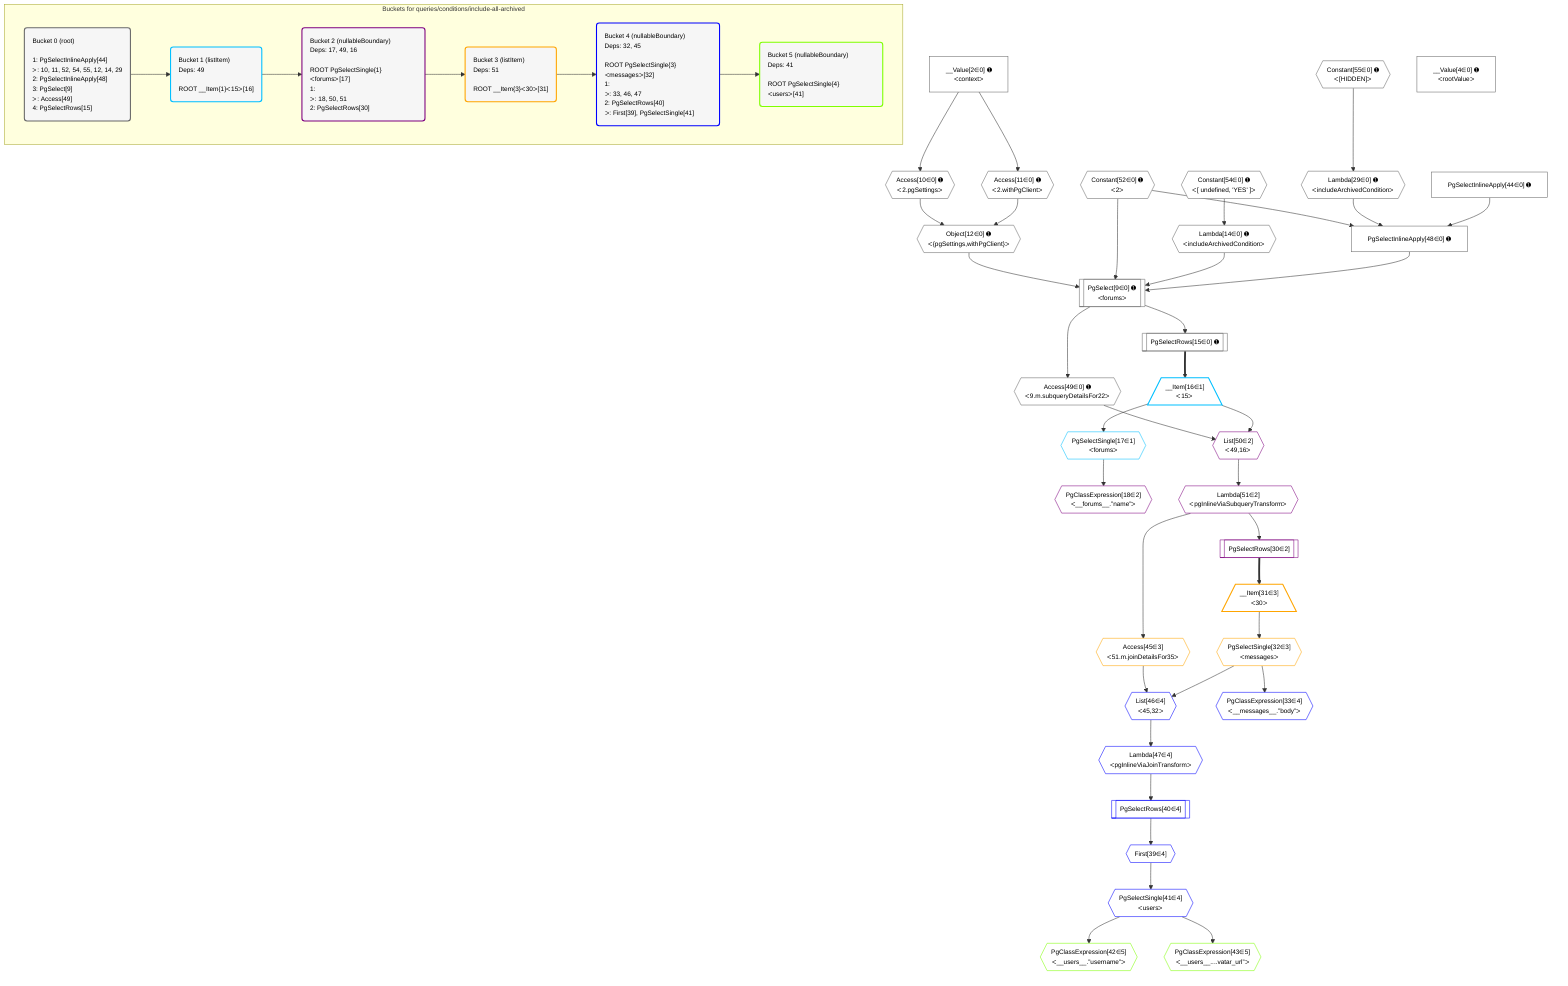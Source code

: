 %%{init: {'themeVariables': { 'fontSize': '12px'}}}%%
graph TD
    classDef path fill:#eee,stroke:#000,color:#000
    classDef plan fill:#fff,stroke-width:1px,color:#000
    classDef itemplan fill:#fff,stroke-width:2px,color:#000
    classDef unbatchedplan fill:#dff,stroke-width:1px,color:#000
    classDef sideeffectplan fill:#fcc,stroke-width:2px,color:#000
    classDef bucket fill:#f6f6f6,color:#000,stroke-width:2px,text-align:left

    subgraph "Buckets for queries/conditions/include-all-archived"
    Bucket0("Bucket 0 (root)<br /><br />1: PgSelectInlineApply[44]<br />ᐳ: 10, 11, 52, 54, 55, 12, 14, 29<br />2: PgSelectInlineApply[48]<br />3: PgSelect[9]<br />ᐳ: Access[49]<br />4: PgSelectRows[15]"):::bucket
    Bucket1("Bucket 1 (listItem)<br />Deps: 49<br /><br />ROOT __Item{1}ᐸ15ᐳ[16]"):::bucket
    Bucket2("Bucket 2 (nullableBoundary)<br />Deps: 17, 49, 16<br /><br />ROOT PgSelectSingle{1}ᐸforumsᐳ[17]<br />1: <br />ᐳ: 18, 50, 51<br />2: PgSelectRows[30]"):::bucket
    Bucket3("Bucket 3 (listItem)<br />Deps: 51<br /><br />ROOT __Item{3}ᐸ30ᐳ[31]"):::bucket
    Bucket4("Bucket 4 (nullableBoundary)<br />Deps: 32, 45<br /><br />ROOT PgSelectSingle{3}ᐸmessagesᐳ[32]<br />1: <br />ᐳ: 33, 46, 47<br />2: PgSelectRows[40]<br />ᐳ: First[39], PgSelectSingle[41]"):::bucket
    Bucket5("Bucket 5 (nullableBoundary)<br />Deps: 41<br /><br />ROOT PgSelectSingle{4}ᐸusersᐳ[41]"):::bucket
    end
    Bucket0 --> Bucket1
    Bucket1 --> Bucket2
    Bucket2 --> Bucket3
    Bucket3 --> Bucket4
    Bucket4 --> Bucket5

    %% plan dependencies
    PgSelect9[["PgSelect[9∈0] ➊<br />ᐸforumsᐳ"]]:::plan
    Object12{{"Object[12∈0] ➊<br />ᐸ{pgSettings,withPgClient}ᐳ"}}:::plan
    Constant52{{"Constant[52∈0] ➊<br />ᐸ2ᐳ"}}:::plan
    Lambda14{{"Lambda[14∈0] ➊<br />ᐸincludeArchivedConditionᐳ"}}:::plan
    PgSelectInlineApply48["PgSelectInlineApply[48∈0] ➊"]:::plan
    Object12 & Constant52 & Lambda14 & PgSelectInlineApply48 --> PgSelect9
    Lambda29{{"Lambda[29∈0] ➊<br />ᐸincludeArchivedConditionᐳ"}}:::plan
    PgSelectInlineApply44["PgSelectInlineApply[44∈0] ➊"]:::plan
    Constant52 & Lambda29 & PgSelectInlineApply44 --> PgSelectInlineApply48
    Access10{{"Access[10∈0] ➊<br />ᐸ2.pgSettingsᐳ"}}:::plan
    Access11{{"Access[11∈0] ➊<br />ᐸ2.withPgClientᐳ"}}:::plan
    Access10 & Access11 --> Object12
    __Value2["__Value[2∈0] ➊<br />ᐸcontextᐳ"]:::plan
    __Value2 --> Access10
    __Value2 --> Access11
    Constant54{{"Constant[54∈0] ➊<br />ᐸ[ undefined, 'YES' ]ᐳ"}}:::plan
    Constant54 --> Lambda14
    PgSelectRows15[["PgSelectRows[15∈0] ➊"]]:::plan
    PgSelect9 --> PgSelectRows15
    Constant55{{"Constant[55∈0] ➊<br />ᐸ[HIDDEN]ᐳ"}}:::plan
    Constant55 --> Lambda29
    Access49{{"Access[49∈0] ➊<br />ᐸ9.m.subqueryDetailsFor22ᐳ"}}:::plan
    PgSelect9 --> Access49
    __Value4["__Value[4∈0] ➊<br />ᐸrootValueᐳ"]:::plan
    __Item16[/"__Item[16∈1]<br />ᐸ15ᐳ"\]:::itemplan
    PgSelectRows15 ==> __Item16
    PgSelectSingle17{{"PgSelectSingle[17∈1]<br />ᐸforumsᐳ"}}:::plan
    __Item16 --> PgSelectSingle17
    List50{{"List[50∈2]<br />ᐸ49,16ᐳ"}}:::plan
    Access49 & __Item16 --> List50
    PgClassExpression18{{"PgClassExpression[18∈2]<br />ᐸ__forums__.”name”ᐳ"}}:::plan
    PgSelectSingle17 --> PgClassExpression18
    PgSelectRows30[["PgSelectRows[30∈2]"]]:::plan
    Lambda51{{"Lambda[51∈2]<br />ᐸpgInlineViaSubqueryTransformᐳ"}}:::plan
    Lambda51 --> PgSelectRows30
    List50 --> Lambda51
    __Item31[/"__Item[31∈3]<br />ᐸ30ᐳ"\]:::itemplan
    PgSelectRows30 ==> __Item31
    PgSelectSingle32{{"PgSelectSingle[32∈3]<br />ᐸmessagesᐳ"}}:::plan
    __Item31 --> PgSelectSingle32
    Access45{{"Access[45∈3]<br />ᐸ51.m.joinDetailsFor35ᐳ"}}:::plan
    Lambda51 --> Access45
    List46{{"List[46∈4]<br />ᐸ45,32ᐳ"}}:::plan
    Access45 & PgSelectSingle32 --> List46
    PgClassExpression33{{"PgClassExpression[33∈4]<br />ᐸ__messages__.”body”ᐳ"}}:::plan
    PgSelectSingle32 --> PgClassExpression33
    First39{{"First[39∈4]"}}:::plan
    PgSelectRows40[["PgSelectRows[40∈4]"]]:::plan
    PgSelectRows40 --> First39
    Lambda47{{"Lambda[47∈4]<br />ᐸpgInlineViaJoinTransformᐳ"}}:::plan
    Lambda47 --> PgSelectRows40
    PgSelectSingle41{{"PgSelectSingle[41∈4]<br />ᐸusersᐳ"}}:::plan
    First39 --> PgSelectSingle41
    List46 --> Lambda47
    PgClassExpression42{{"PgClassExpression[42∈5]<br />ᐸ__users__.”username”ᐳ"}}:::plan
    PgSelectSingle41 --> PgClassExpression42
    PgClassExpression43{{"PgClassExpression[43∈5]<br />ᐸ__users__....vatar_url”ᐳ"}}:::plan
    PgSelectSingle41 --> PgClassExpression43

    %% define steps
    classDef bucket0 stroke:#696969
    class Bucket0,__Value2,__Value4,PgSelect9,Access10,Access11,Object12,Lambda14,PgSelectRows15,Lambda29,PgSelectInlineApply44,PgSelectInlineApply48,Access49,Constant52,Constant54,Constant55 bucket0
    classDef bucket1 stroke:#00bfff
    class Bucket1,__Item16,PgSelectSingle17 bucket1
    classDef bucket2 stroke:#7f007f
    class Bucket2,PgClassExpression18,PgSelectRows30,List50,Lambda51 bucket2
    classDef bucket3 stroke:#ffa500
    class Bucket3,__Item31,PgSelectSingle32,Access45 bucket3
    classDef bucket4 stroke:#0000ff
    class Bucket4,PgClassExpression33,First39,PgSelectRows40,PgSelectSingle41,List46,Lambda47 bucket4
    classDef bucket5 stroke:#7fff00
    class Bucket5,PgClassExpression42,PgClassExpression43 bucket5
